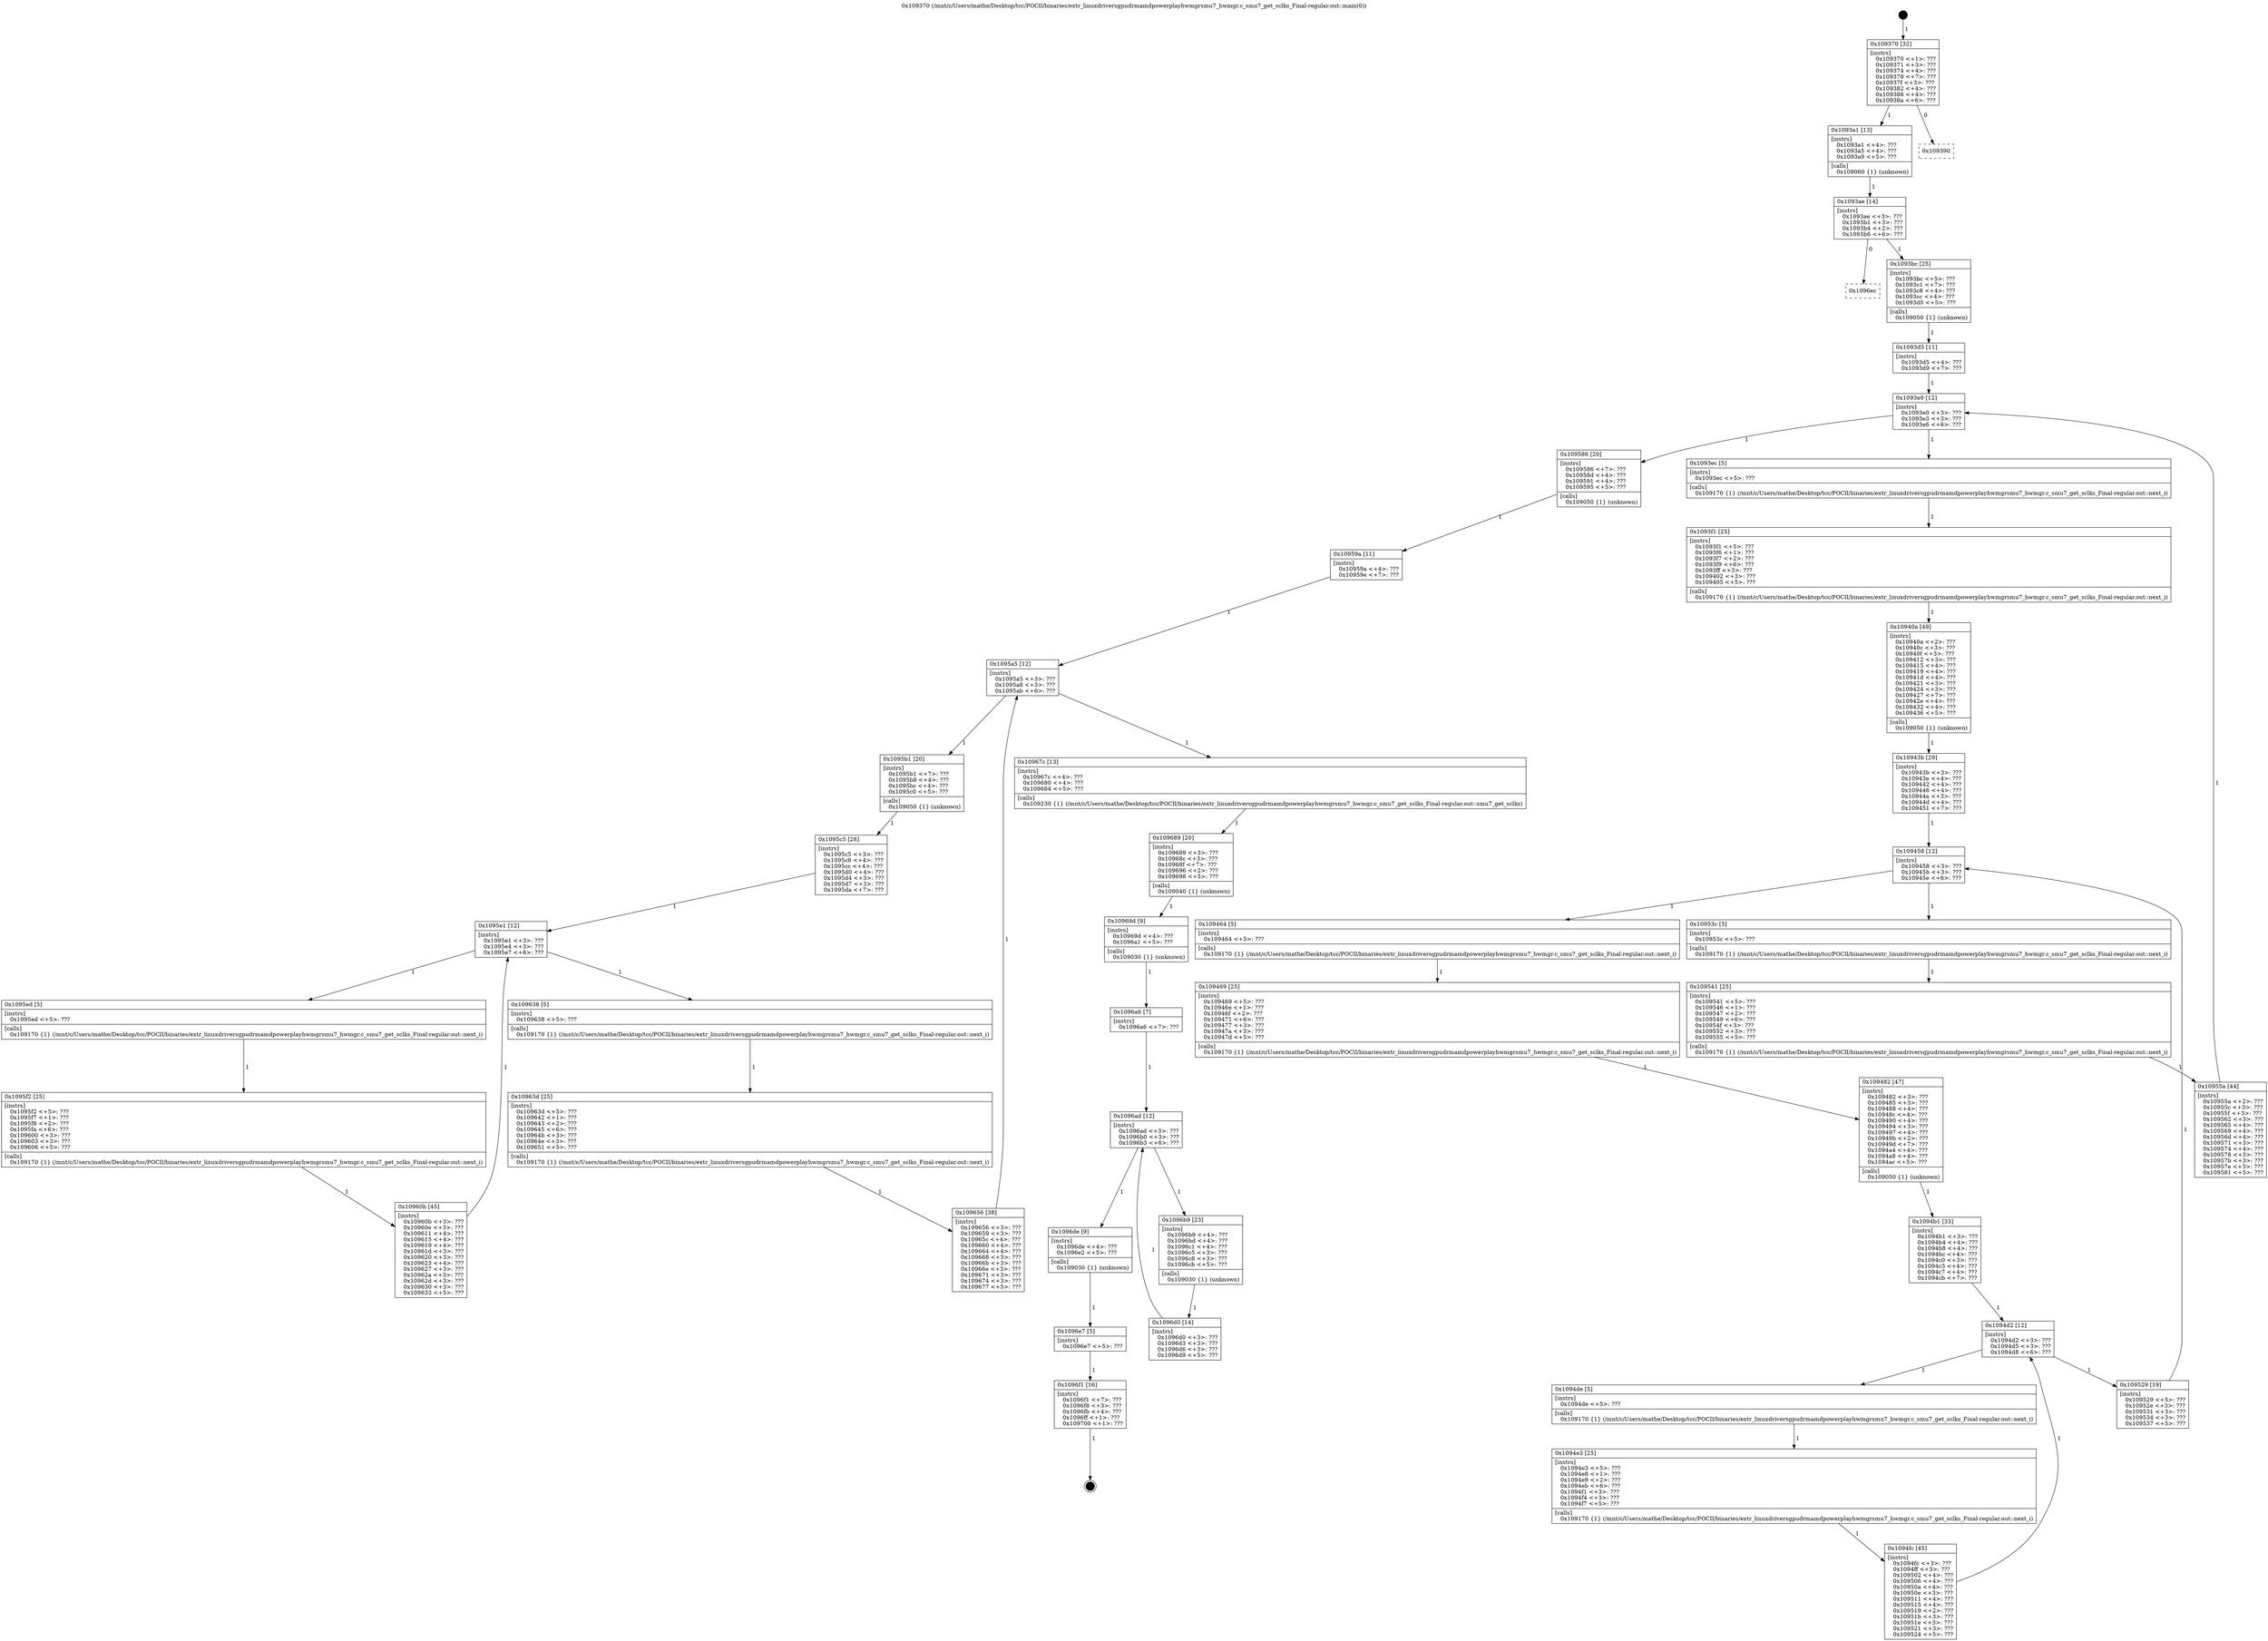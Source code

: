 digraph "0x109370" {
  label = "0x109370 (/mnt/c/Users/mathe/Desktop/tcc/POCII/binaries/extr_linuxdriversgpudrmamdpowerplayhwmgrsmu7_hwmgr.c_smu7_get_sclks_Final-regular.out::main(0))"
  labelloc = "t"
  node[shape=record]

  Entry [label="",width=0.3,height=0.3,shape=circle,fillcolor=black,style=filled]
  "0x109370" [label="{
     0x109370 [32]\l
     | [instrs]\l
     &nbsp;&nbsp;0x109370 \<+1\>: ???\l
     &nbsp;&nbsp;0x109371 \<+3\>: ???\l
     &nbsp;&nbsp;0x109374 \<+4\>: ???\l
     &nbsp;&nbsp;0x109378 \<+7\>: ???\l
     &nbsp;&nbsp;0x10937f \<+3\>: ???\l
     &nbsp;&nbsp;0x109382 \<+4\>: ???\l
     &nbsp;&nbsp;0x109386 \<+4\>: ???\l
     &nbsp;&nbsp;0x10938a \<+6\>: ???\l
  }"]
  "0x1093a1" [label="{
     0x1093a1 [13]\l
     | [instrs]\l
     &nbsp;&nbsp;0x1093a1 \<+4\>: ???\l
     &nbsp;&nbsp;0x1093a5 \<+4\>: ???\l
     &nbsp;&nbsp;0x1093a9 \<+5\>: ???\l
     | [calls]\l
     &nbsp;&nbsp;0x109060 \{1\} (unknown)\l
  }"]
  "0x109390" [label="{
     0x109390\l
  }", style=dashed]
  "0x1093ae" [label="{
     0x1093ae [14]\l
     | [instrs]\l
     &nbsp;&nbsp;0x1093ae \<+3\>: ???\l
     &nbsp;&nbsp;0x1093b1 \<+3\>: ???\l
     &nbsp;&nbsp;0x1093b4 \<+2\>: ???\l
     &nbsp;&nbsp;0x1093b6 \<+6\>: ???\l
  }"]
  "0x1096ec" [label="{
     0x1096ec\l
  }", style=dashed]
  "0x1093bc" [label="{
     0x1093bc [25]\l
     | [instrs]\l
     &nbsp;&nbsp;0x1093bc \<+5\>: ???\l
     &nbsp;&nbsp;0x1093c1 \<+7\>: ???\l
     &nbsp;&nbsp;0x1093c8 \<+4\>: ???\l
     &nbsp;&nbsp;0x1093cc \<+4\>: ???\l
     &nbsp;&nbsp;0x1093d0 \<+5\>: ???\l
     | [calls]\l
     &nbsp;&nbsp;0x109050 \{1\} (unknown)\l
  }"]
  Exit [label="",width=0.3,height=0.3,shape=circle,fillcolor=black,style=filled,peripheries=2]
  "0x1093e0" [label="{
     0x1093e0 [12]\l
     | [instrs]\l
     &nbsp;&nbsp;0x1093e0 \<+3\>: ???\l
     &nbsp;&nbsp;0x1093e3 \<+3\>: ???\l
     &nbsp;&nbsp;0x1093e6 \<+6\>: ???\l
  }"]
  "0x109586" [label="{
     0x109586 [20]\l
     | [instrs]\l
     &nbsp;&nbsp;0x109586 \<+7\>: ???\l
     &nbsp;&nbsp;0x10958d \<+4\>: ???\l
     &nbsp;&nbsp;0x109591 \<+4\>: ???\l
     &nbsp;&nbsp;0x109595 \<+5\>: ???\l
     | [calls]\l
     &nbsp;&nbsp;0x109050 \{1\} (unknown)\l
  }"]
  "0x1093ec" [label="{
     0x1093ec [5]\l
     | [instrs]\l
     &nbsp;&nbsp;0x1093ec \<+5\>: ???\l
     | [calls]\l
     &nbsp;&nbsp;0x109170 \{1\} (/mnt/c/Users/mathe/Desktop/tcc/POCII/binaries/extr_linuxdriversgpudrmamdpowerplayhwmgrsmu7_hwmgr.c_smu7_get_sclks_Final-regular.out::next_i)\l
  }"]
  "0x1093f1" [label="{
     0x1093f1 [25]\l
     | [instrs]\l
     &nbsp;&nbsp;0x1093f1 \<+5\>: ???\l
     &nbsp;&nbsp;0x1093f6 \<+1\>: ???\l
     &nbsp;&nbsp;0x1093f7 \<+2\>: ???\l
     &nbsp;&nbsp;0x1093f9 \<+6\>: ???\l
     &nbsp;&nbsp;0x1093ff \<+3\>: ???\l
     &nbsp;&nbsp;0x109402 \<+3\>: ???\l
     &nbsp;&nbsp;0x109405 \<+5\>: ???\l
     | [calls]\l
     &nbsp;&nbsp;0x109170 \{1\} (/mnt/c/Users/mathe/Desktop/tcc/POCII/binaries/extr_linuxdriversgpudrmamdpowerplayhwmgrsmu7_hwmgr.c_smu7_get_sclks_Final-regular.out::next_i)\l
  }"]
  "0x10940a" [label="{
     0x10940a [49]\l
     | [instrs]\l
     &nbsp;&nbsp;0x10940a \<+2\>: ???\l
     &nbsp;&nbsp;0x10940c \<+3\>: ???\l
     &nbsp;&nbsp;0x10940f \<+3\>: ???\l
     &nbsp;&nbsp;0x109412 \<+3\>: ???\l
     &nbsp;&nbsp;0x109415 \<+4\>: ???\l
     &nbsp;&nbsp;0x109419 \<+4\>: ???\l
     &nbsp;&nbsp;0x10941d \<+4\>: ???\l
     &nbsp;&nbsp;0x109421 \<+3\>: ???\l
     &nbsp;&nbsp;0x109424 \<+3\>: ???\l
     &nbsp;&nbsp;0x109427 \<+7\>: ???\l
     &nbsp;&nbsp;0x10942e \<+4\>: ???\l
     &nbsp;&nbsp;0x109432 \<+4\>: ???\l
     &nbsp;&nbsp;0x109436 \<+5\>: ???\l
     | [calls]\l
     &nbsp;&nbsp;0x109050 \{1\} (unknown)\l
  }"]
  "0x109458" [label="{
     0x109458 [12]\l
     | [instrs]\l
     &nbsp;&nbsp;0x109458 \<+3\>: ???\l
     &nbsp;&nbsp;0x10945b \<+3\>: ???\l
     &nbsp;&nbsp;0x10945e \<+6\>: ???\l
  }"]
  "0x10953c" [label="{
     0x10953c [5]\l
     | [instrs]\l
     &nbsp;&nbsp;0x10953c \<+5\>: ???\l
     | [calls]\l
     &nbsp;&nbsp;0x109170 \{1\} (/mnt/c/Users/mathe/Desktop/tcc/POCII/binaries/extr_linuxdriversgpudrmamdpowerplayhwmgrsmu7_hwmgr.c_smu7_get_sclks_Final-regular.out::next_i)\l
  }"]
  "0x109464" [label="{
     0x109464 [5]\l
     | [instrs]\l
     &nbsp;&nbsp;0x109464 \<+5\>: ???\l
     | [calls]\l
     &nbsp;&nbsp;0x109170 \{1\} (/mnt/c/Users/mathe/Desktop/tcc/POCII/binaries/extr_linuxdriversgpudrmamdpowerplayhwmgrsmu7_hwmgr.c_smu7_get_sclks_Final-regular.out::next_i)\l
  }"]
  "0x109469" [label="{
     0x109469 [25]\l
     | [instrs]\l
     &nbsp;&nbsp;0x109469 \<+5\>: ???\l
     &nbsp;&nbsp;0x10946e \<+1\>: ???\l
     &nbsp;&nbsp;0x10946f \<+2\>: ???\l
     &nbsp;&nbsp;0x109471 \<+6\>: ???\l
     &nbsp;&nbsp;0x109477 \<+3\>: ???\l
     &nbsp;&nbsp;0x10947a \<+3\>: ???\l
     &nbsp;&nbsp;0x10947d \<+5\>: ???\l
     | [calls]\l
     &nbsp;&nbsp;0x109170 \{1\} (/mnt/c/Users/mathe/Desktop/tcc/POCII/binaries/extr_linuxdriversgpudrmamdpowerplayhwmgrsmu7_hwmgr.c_smu7_get_sclks_Final-regular.out::next_i)\l
  }"]
  "0x109482" [label="{
     0x109482 [47]\l
     | [instrs]\l
     &nbsp;&nbsp;0x109482 \<+3\>: ???\l
     &nbsp;&nbsp;0x109485 \<+3\>: ???\l
     &nbsp;&nbsp;0x109488 \<+4\>: ???\l
     &nbsp;&nbsp;0x10948c \<+4\>: ???\l
     &nbsp;&nbsp;0x109490 \<+4\>: ???\l
     &nbsp;&nbsp;0x109494 \<+3\>: ???\l
     &nbsp;&nbsp;0x109497 \<+4\>: ???\l
     &nbsp;&nbsp;0x10949b \<+2\>: ???\l
     &nbsp;&nbsp;0x10949d \<+7\>: ???\l
     &nbsp;&nbsp;0x1094a4 \<+4\>: ???\l
     &nbsp;&nbsp;0x1094a8 \<+4\>: ???\l
     &nbsp;&nbsp;0x1094ac \<+5\>: ???\l
     | [calls]\l
     &nbsp;&nbsp;0x109050 \{1\} (unknown)\l
  }"]
  "0x1094d2" [label="{
     0x1094d2 [12]\l
     | [instrs]\l
     &nbsp;&nbsp;0x1094d2 \<+3\>: ???\l
     &nbsp;&nbsp;0x1094d5 \<+3\>: ???\l
     &nbsp;&nbsp;0x1094d8 \<+6\>: ???\l
  }"]
  "0x109529" [label="{
     0x109529 [19]\l
     | [instrs]\l
     &nbsp;&nbsp;0x109529 \<+5\>: ???\l
     &nbsp;&nbsp;0x10952e \<+3\>: ???\l
     &nbsp;&nbsp;0x109531 \<+3\>: ???\l
     &nbsp;&nbsp;0x109534 \<+3\>: ???\l
     &nbsp;&nbsp;0x109537 \<+5\>: ???\l
  }"]
  "0x1094de" [label="{
     0x1094de [5]\l
     | [instrs]\l
     &nbsp;&nbsp;0x1094de \<+5\>: ???\l
     | [calls]\l
     &nbsp;&nbsp;0x109170 \{1\} (/mnt/c/Users/mathe/Desktop/tcc/POCII/binaries/extr_linuxdriversgpudrmamdpowerplayhwmgrsmu7_hwmgr.c_smu7_get_sclks_Final-regular.out::next_i)\l
  }"]
  "0x1094e3" [label="{
     0x1094e3 [25]\l
     | [instrs]\l
     &nbsp;&nbsp;0x1094e3 \<+5\>: ???\l
     &nbsp;&nbsp;0x1094e8 \<+1\>: ???\l
     &nbsp;&nbsp;0x1094e9 \<+2\>: ???\l
     &nbsp;&nbsp;0x1094eb \<+6\>: ???\l
     &nbsp;&nbsp;0x1094f1 \<+3\>: ???\l
     &nbsp;&nbsp;0x1094f4 \<+3\>: ???\l
     &nbsp;&nbsp;0x1094f7 \<+5\>: ???\l
     | [calls]\l
     &nbsp;&nbsp;0x109170 \{1\} (/mnt/c/Users/mathe/Desktop/tcc/POCII/binaries/extr_linuxdriversgpudrmamdpowerplayhwmgrsmu7_hwmgr.c_smu7_get_sclks_Final-regular.out::next_i)\l
  }"]
  "0x1094fc" [label="{
     0x1094fc [45]\l
     | [instrs]\l
     &nbsp;&nbsp;0x1094fc \<+3\>: ???\l
     &nbsp;&nbsp;0x1094ff \<+3\>: ???\l
     &nbsp;&nbsp;0x109502 \<+4\>: ???\l
     &nbsp;&nbsp;0x109506 \<+4\>: ???\l
     &nbsp;&nbsp;0x10950a \<+4\>: ???\l
     &nbsp;&nbsp;0x10950e \<+3\>: ???\l
     &nbsp;&nbsp;0x109511 \<+4\>: ???\l
     &nbsp;&nbsp;0x109515 \<+4\>: ???\l
     &nbsp;&nbsp;0x109519 \<+2\>: ???\l
     &nbsp;&nbsp;0x10951b \<+3\>: ???\l
     &nbsp;&nbsp;0x10951e \<+3\>: ???\l
     &nbsp;&nbsp;0x109521 \<+3\>: ???\l
     &nbsp;&nbsp;0x109524 \<+5\>: ???\l
  }"]
  "0x1094b1" [label="{
     0x1094b1 [33]\l
     | [instrs]\l
     &nbsp;&nbsp;0x1094b1 \<+3\>: ???\l
     &nbsp;&nbsp;0x1094b4 \<+4\>: ???\l
     &nbsp;&nbsp;0x1094b8 \<+4\>: ???\l
     &nbsp;&nbsp;0x1094bc \<+4\>: ???\l
     &nbsp;&nbsp;0x1094c0 \<+3\>: ???\l
     &nbsp;&nbsp;0x1094c3 \<+4\>: ???\l
     &nbsp;&nbsp;0x1094c7 \<+4\>: ???\l
     &nbsp;&nbsp;0x1094cb \<+7\>: ???\l
  }"]
  "0x1096f1" [label="{
     0x1096f1 [16]\l
     | [instrs]\l
     &nbsp;&nbsp;0x1096f1 \<+7\>: ???\l
     &nbsp;&nbsp;0x1096f8 \<+3\>: ???\l
     &nbsp;&nbsp;0x1096fb \<+4\>: ???\l
     &nbsp;&nbsp;0x1096ff \<+1\>: ???\l
     &nbsp;&nbsp;0x109700 \<+1\>: ???\l
  }"]
  "0x10943b" [label="{
     0x10943b [29]\l
     | [instrs]\l
     &nbsp;&nbsp;0x10943b \<+3\>: ???\l
     &nbsp;&nbsp;0x10943e \<+4\>: ???\l
     &nbsp;&nbsp;0x109442 \<+4\>: ???\l
     &nbsp;&nbsp;0x109446 \<+4\>: ???\l
     &nbsp;&nbsp;0x10944a \<+3\>: ???\l
     &nbsp;&nbsp;0x10944d \<+4\>: ???\l
     &nbsp;&nbsp;0x109451 \<+7\>: ???\l
  }"]
  "0x109541" [label="{
     0x109541 [25]\l
     | [instrs]\l
     &nbsp;&nbsp;0x109541 \<+5\>: ???\l
     &nbsp;&nbsp;0x109546 \<+1\>: ???\l
     &nbsp;&nbsp;0x109547 \<+2\>: ???\l
     &nbsp;&nbsp;0x109549 \<+6\>: ???\l
     &nbsp;&nbsp;0x10954f \<+3\>: ???\l
     &nbsp;&nbsp;0x109552 \<+3\>: ???\l
     &nbsp;&nbsp;0x109555 \<+5\>: ???\l
     | [calls]\l
     &nbsp;&nbsp;0x109170 \{1\} (/mnt/c/Users/mathe/Desktop/tcc/POCII/binaries/extr_linuxdriversgpudrmamdpowerplayhwmgrsmu7_hwmgr.c_smu7_get_sclks_Final-regular.out::next_i)\l
  }"]
  "0x10955a" [label="{
     0x10955a [44]\l
     | [instrs]\l
     &nbsp;&nbsp;0x10955a \<+2\>: ???\l
     &nbsp;&nbsp;0x10955c \<+3\>: ???\l
     &nbsp;&nbsp;0x10955f \<+3\>: ???\l
     &nbsp;&nbsp;0x109562 \<+3\>: ???\l
     &nbsp;&nbsp;0x109565 \<+4\>: ???\l
     &nbsp;&nbsp;0x109569 \<+4\>: ???\l
     &nbsp;&nbsp;0x10956d \<+4\>: ???\l
     &nbsp;&nbsp;0x109571 \<+3\>: ???\l
     &nbsp;&nbsp;0x109574 \<+4\>: ???\l
     &nbsp;&nbsp;0x109578 \<+3\>: ???\l
     &nbsp;&nbsp;0x10957b \<+3\>: ???\l
     &nbsp;&nbsp;0x10957e \<+3\>: ???\l
     &nbsp;&nbsp;0x109581 \<+5\>: ???\l
  }"]
  "0x1093d5" [label="{
     0x1093d5 [11]\l
     | [instrs]\l
     &nbsp;&nbsp;0x1093d5 \<+4\>: ???\l
     &nbsp;&nbsp;0x1093d9 \<+7\>: ???\l
  }"]
  "0x1095a5" [label="{
     0x1095a5 [12]\l
     | [instrs]\l
     &nbsp;&nbsp;0x1095a5 \<+3\>: ???\l
     &nbsp;&nbsp;0x1095a8 \<+3\>: ???\l
     &nbsp;&nbsp;0x1095ab \<+6\>: ???\l
  }"]
  "0x10967c" [label="{
     0x10967c [13]\l
     | [instrs]\l
     &nbsp;&nbsp;0x10967c \<+4\>: ???\l
     &nbsp;&nbsp;0x109680 \<+4\>: ???\l
     &nbsp;&nbsp;0x109684 \<+5\>: ???\l
     | [calls]\l
     &nbsp;&nbsp;0x109230 \{1\} (/mnt/c/Users/mathe/Desktop/tcc/POCII/binaries/extr_linuxdriversgpudrmamdpowerplayhwmgrsmu7_hwmgr.c_smu7_get_sclks_Final-regular.out::smu7_get_sclks)\l
  }"]
  "0x1095b1" [label="{
     0x1095b1 [20]\l
     | [instrs]\l
     &nbsp;&nbsp;0x1095b1 \<+7\>: ???\l
     &nbsp;&nbsp;0x1095b8 \<+4\>: ???\l
     &nbsp;&nbsp;0x1095bc \<+4\>: ???\l
     &nbsp;&nbsp;0x1095c0 \<+5\>: ???\l
     | [calls]\l
     &nbsp;&nbsp;0x109050 \{1\} (unknown)\l
  }"]
  "0x1095e1" [label="{
     0x1095e1 [12]\l
     | [instrs]\l
     &nbsp;&nbsp;0x1095e1 \<+3\>: ???\l
     &nbsp;&nbsp;0x1095e4 \<+3\>: ???\l
     &nbsp;&nbsp;0x1095e7 \<+6\>: ???\l
  }"]
  "0x109638" [label="{
     0x109638 [5]\l
     | [instrs]\l
     &nbsp;&nbsp;0x109638 \<+5\>: ???\l
     | [calls]\l
     &nbsp;&nbsp;0x109170 \{1\} (/mnt/c/Users/mathe/Desktop/tcc/POCII/binaries/extr_linuxdriversgpudrmamdpowerplayhwmgrsmu7_hwmgr.c_smu7_get_sclks_Final-regular.out::next_i)\l
  }"]
  "0x1095ed" [label="{
     0x1095ed [5]\l
     | [instrs]\l
     &nbsp;&nbsp;0x1095ed \<+5\>: ???\l
     | [calls]\l
     &nbsp;&nbsp;0x109170 \{1\} (/mnt/c/Users/mathe/Desktop/tcc/POCII/binaries/extr_linuxdriversgpudrmamdpowerplayhwmgrsmu7_hwmgr.c_smu7_get_sclks_Final-regular.out::next_i)\l
  }"]
  "0x1095f2" [label="{
     0x1095f2 [25]\l
     | [instrs]\l
     &nbsp;&nbsp;0x1095f2 \<+5\>: ???\l
     &nbsp;&nbsp;0x1095f7 \<+1\>: ???\l
     &nbsp;&nbsp;0x1095f8 \<+2\>: ???\l
     &nbsp;&nbsp;0x1095fa \<+6\>: ???\l
     &nbsp;&nbsp;0x109600 \<+3\>: ???\l
     &nbsp;&nbsp;0x109603 \<+3\>: ???\l
     &nbsp;&nbsp;0x109606 \<+5\>: ???\l
     | [calls]\l
     &nbsp;&nbsp;0x109170 \{1\} (/mnt/c/Users/mathe/Desktop/tcc/POCII/binaries/extr_linuxdriversgpudrmamdpowerplayhwmgrsmu7_hwmgr.c_smu7_get_sclks_Final-regular.out::next_i)\l
  }"]
  "0x10960b" [label="{
     0x10960b [45]\l
     | [instrs]\l
     &nbsp;&nbsp;0x10960b \<+3\>: ???\l
     &nbsp;&nbsp;0x10960e \<+3\>: ???\l
     &nbsp;&nbsp;0x109611 \<+4\>: ???\l
     &nbsp;&nbsp;0x109615 \<+4\>: ???\l
     &nbsp;&nbsp;0x109619 \<+4\>: ???\l
     &nbsp;&nbsp;0x10961d \<+3\>: ???\l
     &nbsp;&nbsp;0x109620 \<+3\>: ???\l
     &nbsp;&nbsp;0x109623 \<+4\>: ???\l
     &nbsp;&nbsp;0x109627 \<+3\>: ???\l
     &nbsp;&nbsp;0x10962a \<+3\>: ???\l
     &nbsp;&nbsp;0x10962d \<+3\>: ???\l
     &nbsp;&nbsp;0x109630 \<+3\>: ???\l
     &nbsp;&nbsp;0x109633 \<+5\>: ???\l
  }"]
  "0x1095c5" [label="{
     0x1095c5 [28]\l
     | [instrs]\l
     &nbsp;&nbsp;0x1095c5 \<+3\>: ???\l
     &nbsp;&nbsp;0x1095c8 \<+4\>: ???\l
     &nbsp;&nbsp;0x1095cc \<+4\>: ???\l
     &nbsp;&nbsp;0x1095d0 \<+4\>: ???\l
     &nbsp;&nbsp;0x1095d4 \<+3\>: ???\l
     &nbsp;&nbsp;0x1095d7 \<+3\>: ???\l
     &nbsp;&nbsp;0x1095da \<+7\>: ???\l
  }"]
  "0x10963d" [label="{
     0x10963d [25]\l
     | [instrs]\l
     &nbsp;&nbsp;0x10963d \<+5\>: ???\l
     &nbsp;&nbsp;0x109642 \<+1\>: ???\l
     &nbsp;&nbsp;0x109643 \<+2\>: ???\l
     &nbsp;&nbsp;0x109645 \<+6\>: ???\l
     &nbsp;&nbsp;0x10964b \<+3\>: ???\l
     &nbsp;&nbsp;0x10964e \<+3\>: ???\l
     &nbsp;&nbsp;0x109651 \<+5\>: ???\l
     | [calls]\l
     &nbsp;&nbsp;0x109170 \{1\} (/mnt/c/Users/mathe/Desktop/tcc/POCII/binaries/extr_linuxdriversgpudrmamdpowerplayhwmgrsmu7_hwmgr.c_smu7_get_sclks_Final-regular.out::next_i)\l
  }"]
  "0x109656" [label="{
     0x109656 [38]\l
     | [instrs]\l
     &nbsp;&nbsp;0x109656 \<+3\>: ???\l
     &nbsp;&nbsp;0x109659 \<+3\>: ???\l
     &nbsp;&nbsp;0x10965c \<+4\>: ???\l
     &nbsp;&nbsp;0x109660 \<+4\>: ???\l
     &nbsp;&nbsp;0x109664 \<+4\>: ???\l
     &nbsp;&nbsp;0x109668 \<+3\>: ???\l
     &nbsp;&nbsp;0x10966b \<+3\>: ???\l
     &nbsp;&nbsp;0x10966e \<+3\>: ???\l
     &nbsp;&nbsp;0x109671 \<+3\>: ???\l
     &nbsp;&nbsp;0x109674 \<+3\>: ???\l
     &nbsp;&nbsp;0x109677 \<+5\>: ???\l
  }"]
  "0x10959a" [label="{
     0x10959a [11]\l
     | [instrs]\l
     &nbsp;&nbsp;0x10959a \<+4\>: ???\l
     &nbsp;&nbsp;0x10959e \<+7\>: ???\l
  }"]
  "0x109689" [label="{
     0x109689 [20]\l
     | [instrs]\l
     &nbsp;&nbsp;0x109689 \<+3\>: ???\l
     &nbsp;&nbsp;0x10968c \<+3\>: ???\l
     &nbsp;&nbsp;0x10968f \<+7\>: ???\l
     &nbsp;&nbsp;0x109696 \<+2\>: ???\l
     &nbsp;&nbsp;0x109698 \<+5\>: ???\l
     | [calls]\l
     &nbsp;&nbsp;0x109040 \{1\} (unknown)\l
  }"]
  "0x10969d" [label="{
     0x10969d [9]\l
     | [instrs]\l
     &nbsp;&nbsp;0x10969d \<+4\>: ???\l
     &nbsp;&nbsp;0x1096a1 \<+5\>: ???\l
     | [calls]\l
     &nbsp;&nbsp;0x109030 \{1\} (unknown)\l
  }"]
  "0x1096ad" [label="{
     0x1096ad [12]\l
     | [instrs]\l
     &nbsp;&nbsp;0x1096ad \<+3\>: ???\l
     &nbsp;&nbsp;0x1096b0 \<+3\>: ???\l
     &nbsp;&nbsp;0x1096b3 \<+6\>: ???\l
  }"]
  "0x1096de" [label="{
     0x1096de [9]\l
     | [instrs]\l
     &nbsp;&nbsp;0x1096de \<+4\>: ???\l
     &nbsp;&nbsp;0x1096e2 \<+5\>: ???\l
     | [calls]\l
     &nbsp;&nbsp;0x109030 \{1\} (unknown)\l
  }"]
  "0x1096b9" [label="{
     0x1096b9 [23]\l
     | [instrs]\l
     &nbsp;&nbsp;0x1096b9 \<+4\>: ???\l
     &nbsp;&nbsp;0x1096bd \<+4\>: ???\l
     &nbsp;&nbsp;0x1096c1 \<+4\>: ???\l
     &nbsp;&nbsp;0x1096c5 \<+3\>: ???\l
     &nbsp;&nbsp;0x1096c8 \<+3\>: ???\l
     &nbsp;&nbsp;0x1096cb \<+5\>: ???\l
     | [calls]\l
     &nbsp;&nbsp;0x109030 \{1\} (unknown)\l
  }"]
  "0x1096d0" [label="{
     0x1096d0 [14]\l
     | [instrs]\l
     &nbsp;&nbsp;0x1096d0 \<+3\>: ???\l
     &nbsp;&nbsp;0x1096d3 \<+3\>: ???\l
     &nbsp;&nbsp;0x1096d6 \<+3\>: ???\l
     &nbsp;&nbsp;0x1096d9 \<+5\>: ???\l
  }"]
  "0x1096a6" [label="{
     0x1096a6 [7]\l
     | [instrs]\l
     &nbsp;&nbsp;0x1096a6 \<+7\>: ???\l
  }"]
  "0x1096e7" [label="{
     0x1096e7 [5]\l
     | [instrs]\l
     &nbsp;&nbsp;0x1096e7 \<+5\>: ???\l
  }"]
  Entry -> "0x109370" [label=" 1"]
  "0x109370" -> "0x1093a1" [label=" 1"]
  "0x109370" -> "0x109390" [label=" 0"]
  "0x1093a1" -> "0x1093ae" [label=" 1"]
  "0x1093ae" -> "0x1096ec" [label=" 0"]
  "0x1093ae" -> "0x1093bc" [label=" 1"]
  "0x1096f1" -> Exit [label=" 1"]
  "0x1093bc" -> "0x1093d5" [label=" 1"]
  "0x1093e0" -> "0x109586" [label=" 1"]
  "0x1093e0" -> "0x1093ec" [label=" 1"]
  "0x1093ec" -> "0x1093f1" [label=" 1"]
  "0x1093f1" -> "0x10940a" [label=" 1"]
  "0x10940a" -> "0x10943b" [label=" 1"]
  "0x109458" -> "0x10953c" [label=" 1"]
  "0x109458" -> "0x109464" [label=" 1"]
  "0x109464" -> "0x109469" [label=" 1"]
  "0x109469" -> "0x109482" [label=" 1"]
  "0x109482" -> "0x1094b1" [label=" 1"]
  "0x1094d2" -> "0x109529" [label=" 1"]
  "0x1094d2" -> "0x1094de" [label=" 1"]
  "0x1094de" -> "0x1094e3" [label=" 1"]
  "0x1094e3" -> "0x1094fc" [label=" 1"]
  "0x1094b1" -> "0x1094d2" [label=" 1"]
  "0x1094fc" -> "0x1094d2" [label=" 1"]
  "0x1096e7" -> "0x1096f1" [label=" 1"]
  "0x10943b" -> "0x109458" [label=" 1"]
  "0x109529" -> "0x109458" [label=" 1"]
  "0x10953c" -> "0x109541" [label=" 1"]
  "0x109541" -> "0x10955a" [label=" 1"]
  "0x1093d5" -> "0x1093e0" [label=" 1"]
  "0x10955a" -> "0x1093e0" [label=" 1"]
  "0x109586" -> "0x10959a" [label=" 1"]
  "0x1095a5" -> "0x10967c" [label=" 1"]
  "0x1095a5" -> "0x1095b1" [label=" 1"]
  "0x1095b1" -> "0x1095c5" [label=" 1"]
  "0x1095e1" -> "0x109638" [label=" 1"]
  "0x1095e1" -> "0x1095ed" [label=" 1"]
  "0x1095ed" -> "0x1095f2" [label=" 1"]
  "0x1095f2" -> "0x10960b" [label=" 1"]
  "0x1095c5" -> "0x1095e1" [label=" 1"]
  "0x10960b" -> "0x1095e1" [label=" 1"]
  "0x109638" -> "0x10963d" [label=" 1"]
  "0x10963d" -> "0x109656" [label=" 1"]
  "0x10959a" -> "0x1095a5" [label=" 1"]
  "0x109656" -> "0x1095a5" [label=" 1"]
  "0x10967c" -> "0x109689" [label=" 1"]
  "0x109689" -> "0x10969d" [label=" 1"]
  "0x10969d" -> "0x1096a6" [label=" 1"]
  "0x1096ad" -> "0x1096de" [label=" 1"]
  "0x1096ad" -> "0x1096b9" [label=" 1"]
  "0x1096b9" -> "0x1096d0" [label=" 1"]
  "0x1096a6" -> "0x1096ad" [label=" 1"]
  "0x1096d0" -> "0x1096ad" [label=" 1"]
  "0x1096de" -> "0x1096e7" [label=" 1"]
}

